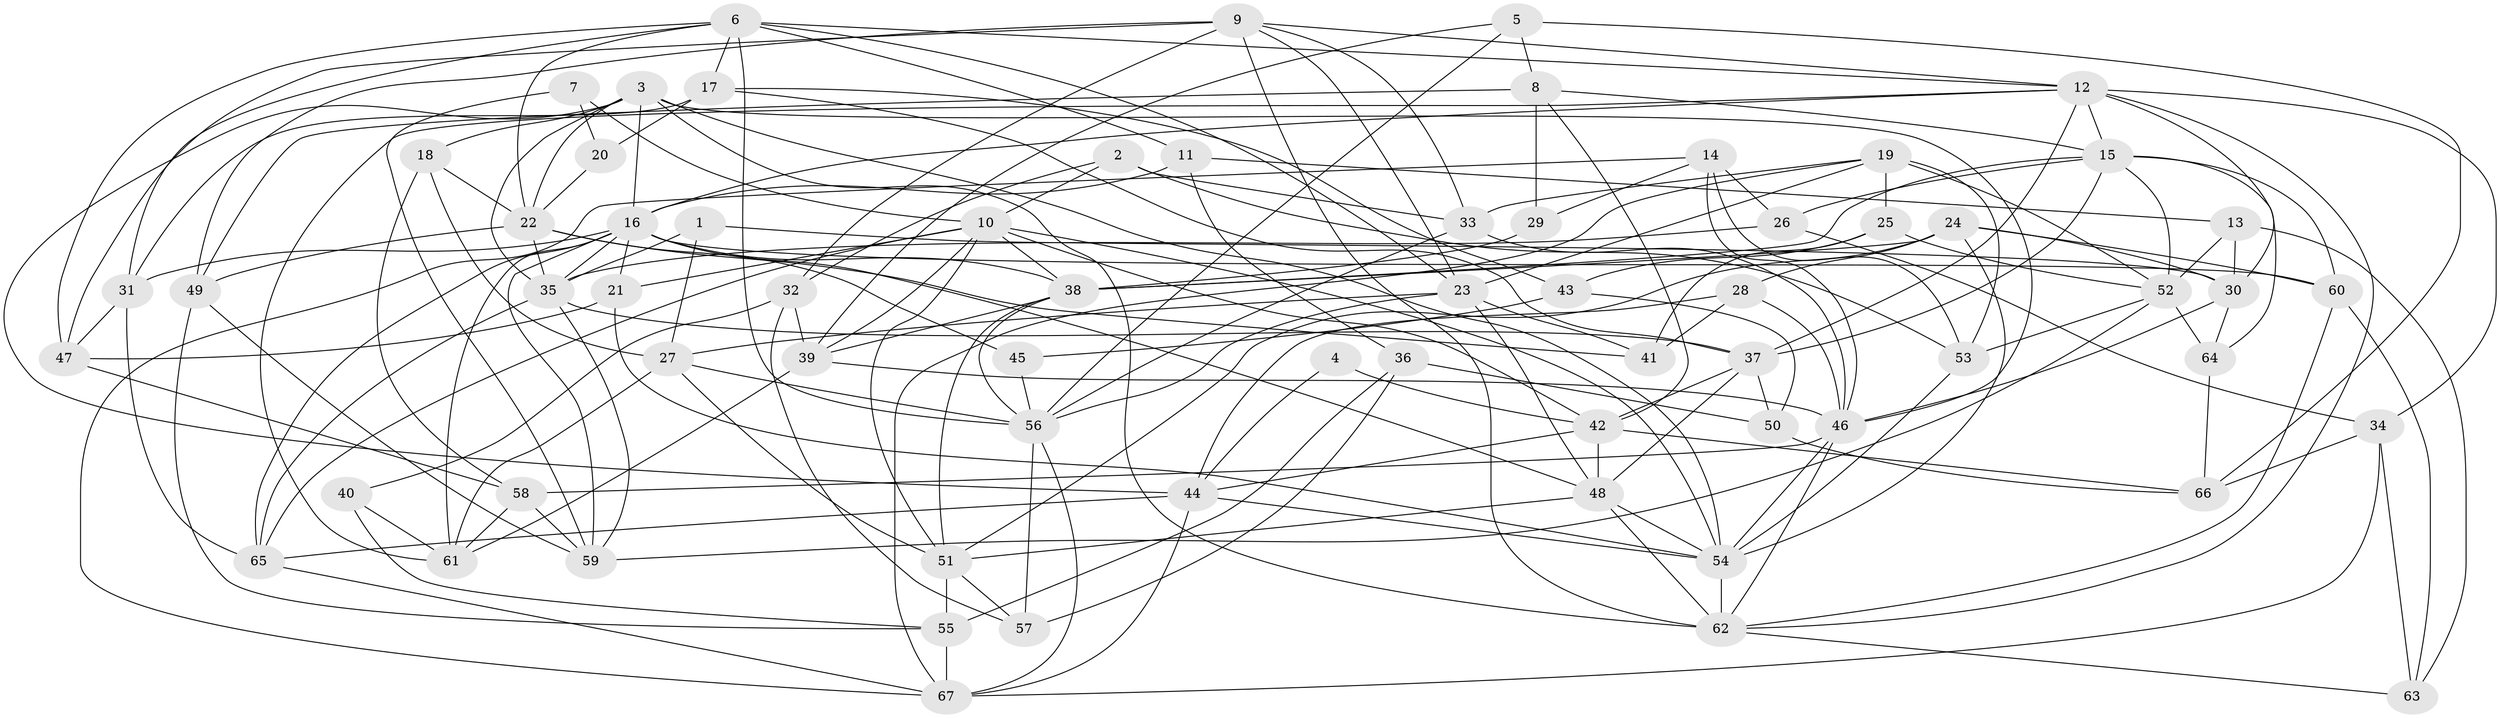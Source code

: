 // original degree distribution, {5: 0.1865671641791045, 4: 0.26865671641791045, 6: 0.08955223880597014, 3: 0.26865671641791045, 2: 0.13432835820895522, 7: 0.04477611940298507, 9: 0.007462686567164179}
// Generated by graph-tools (version 1.1) at 2025/02/03/09/25 03:02:11]
// undirected, 67 vertices, 189 edges
graph export_dot {
graph [start="1"]
  node [color=gray90,style=filled];
  1;
  2;
  3;
  4;
  5;
  6;
  7;
  8;
  9;
  10;
  11;
  12;
  13;
  14;
  15;
  16;
  17;
  18;
  19;
  20;
  21;
  22;
  23;
  24;
  25;
  26;
  27;
  28;
  29;
  30;
  31;
  32;
  33;
  34;
  35;
  36;
  37;
  38;
  39;
  40;
  41;
  42;
  43;
  44;
  45;
  46;
  47;
  48;
  49;
  50;
  51;
  52;
  53;
  54;
  55;
  56;
  57;
  58;
  59;
  60;
  61;
  62;
  63;
  64;
  65;
  66;
  67;
  1 -- 27 [weight=1.0];
  1 -- 30 [weight=1.0];
  1 -- 35 [weight=1.0];
  2 -- 10 [weight=1.0];
  2 -- 32 [weight=1.0];
  2 -- 33 [weight=1.0];
  2 -- 53 [weight=1.0];
  3 -- 16 [weight=1.0];
  3 -- 18 [weight=1.0];
  3 -- 22 [weight=1.0];
  3 -- 35 [weight=1.0];
  3 -- 44 [weight=1.0];
  3 -- 46 [weight=1.0];
  3 -- 54 [weight=1.0];
  3 -- 62 [weight=1.0];
  4 -- 42 [weight=1.0];
  4 -- 44 [weight=1.0];
  5 -- 8 [weight=1.0];
  5 -- 39 [weight=1.0];
  5 -- 56 [weight=1.0];
  5 -- 66 [weight=1.0];
  6 -- 11 [weight=1.0];
  6 -- 12 [weight=1.0];
  6 -- 17 [weight=1.0];
  6 -- 22 [weight=1.0];
  6 -- 23 [weight=1.0];
  6 -- 31 [weight=1.0];
  6 -- 47 [weight=1.0];
  6 -- 56 [weight=1.0];
  7 -- 10 [weight=1.0];
  7 -- 20 [weight=1.0];
  7 -- 59 [weight=1.0];
  8 -- 15 [weight=1.0];
  8 -- 29 [weight=1.0];
  8 -- 42 [weight=1.0];
  8 -- 49 [weight=1.0];
  9 -- 12 [weight=1.0];
  9 -- 23 [weight=1.0];
  9 -- 32 [weight=1.0];
  9 -- 33 [weight=1.0];
  9 -- 47 [weight=1.0];
  9 -- 49 [weight=1.0];
  9 -- 62 [weight=1.0];
  10 -- 21 [weight=1.0];
  10 -- 38 [weight=1.0];
  10 -- 39 [weight=1.0];
  10 -- 42 [weight=1.0];
  10 -- 51 [weight=1.0];
  10 -- 54 [weight=1.0];
  10 -- 65 [weight=1.0];
  11 -- 13 [weight=1.0];
  11 -- 16 [weight=1.0];
  11 -- 36 [weight=2.0];
  12 -- 15 [weight=1.0];
  12 -- 16 [weight=1.0];
  12 -- 30 [weight=1.0];
  12 -- 34 [weight=2.0];
  12 -- 37 [weight=1.0];
  12 -- 61 [weight=1.0];
  12 -- 62 [weight=1.0];
  13 -- 30 [weight=1.0];
  13 -- 52 [weight=1.0];
  13 -- 63 [weight=1.0];
  14 -- 26 [weight=1.0];
  14 -- 29 [weight=1.0];
  14 -- 46 [weight=1.0];
  14 -- 53 [weight=1.0];
  14 -- 67 [weight=1.0];
  15 -- 26 [weight=1.0];
  15 -- 37 [weight=1.0];
  15 -- 38 [weight=1.0];
  15 -- 52 [weight=1.0];
  15 -- 60 [weight=1.0];
  15 -- 64 [weight=1.0];
  16 -- 21 [weight=1.0];
  16 -- 31 [weight=1.0];
  16 -- 35 [weight=1.0];
  16 -- 38 [weight=1.0];
  16 -- 48 [weight=1.0];
  16 -- 59 [weight=1.0];
  16 -- 60 [weight=1.0];
  16 -- 61 [weight=1.0];
  16 -- 65 [weight=1.0];
  17 -- 20 [weight=1.0];
  17 -- 31 [weight=1.0];
  17 -- 37 [weight=1.0];
  17 -- 43 [weight=1.0];
  18 -- 22 [weight=1.0];
  18 -- 27 [weight=1.0];
  18 -- 58 [weight=1.0];
  19 -- 23 [weight=1.0];
  19 -- 25 [weight=2.0];
  19 -- 33 [weight=2.0];
  19 -- 52 [weight=2.0];
  19 -- 53 [weight=2.0];
  19 -- 67 [weight=1.0];
  20 -- 22 [weight=1.0];
  21 -- 47 [weight=1.0];
  21 -- 54 [weight=1.0];
  22 -- 35 [weight=1.0];
  22 -- 41 [weight=1.0];
  22 -- 45 [weight=1.0];
  22 -- 49 [weight=1.0];
  23 -- 27 [weight=1.0];
  23 -- 41 [weight=1.0];
  23 -- 48 [weight=1.0];
  23 -- 56 [weight=1.0];
  24 -- 28 [weight=1.0];
  24 -- 30 [weight=1.0];
  24 -- 38 [weight=1.0];
  24 -- 51 [weight=1.0];
  24 -- 54 [weight=1.0];
  24 -- 60 [weight=1.0];
  25 -- 41 [weight=1.0];
  25 -- 43 [weight=1.0];
  25 -- 52 [weight=1.0];
  26 -- 34 [weight=1.0];
  26 -- 35 [weight=1.0];
  27 -- 51 [weight=1.0];
  27 -- 56 [weight=1.0];
  27 -- 61 [weight=1.0];
  28 -- 41 [weight=1.0];
  28 -- 44 [weight=1.0];
  28 -- 46 [weight=2.0];
  29 -- 38 [weight=1.0];
  30 -- 46 [weight=1.0];
  30 -- 64 [weight=1.0];
  31 -- 47 [weight=1.0];
  31 -- 65 [weight=1.0];
  32 -- 39 [weight=1.0];
  32 -- 40 [weight=1.0];
  32 -- 57 [weight=1.0];
  33 -- 46 [weight=1.0];
  33 -- 56 [weight=1.0];
  34 -- 63 [weight=1.0];
  34 -- 66 [weight=1.0];
  34 -- 67 [weight=1.0];
  35 -- 37 [weight=1.0];
  35 -- 59 [weight=1.0];
  35 -- 65 [weight=1.0];
  36 -- 50 [weight=1.0];
  36 -- 55 [weight=1.0];
  36 -- 57 [weight=1.0];
  37 -- 42 [weight=1.0];
  37 -- 48 [weight=1.0];
  37 -- 50 [weight=1.0];
  38 -- 39 [weight=1.0];
  38 -- 51 [weight=1.0];
  38 -- 56 [weight=1.0];
  39 -- 46 [weight=1.0];
  39 -- 61 [weight=1.0];
  40 -- 55 [weight=1.0];
  40 -- 61 [weight=1.0];
  42 -- 44 [weight=1.0];
  42 -- 48 [weight=1.0];
  42 -- 66 [weight=1.0];
  43 -- 45 [weight=1.0];
  43 -- 50 [weight=1.0];
  44 -- 54 [weight=1.0];
  44 -- 65 [weight=1.0];
  44 -- 67 [weight=1.0];
  45 -- 56 [weight=1.0];
  46 -- 54 [weight=1.0];
  46 -- 58 [weight=1.0];
  46 -- 62 [weight=1.0];
  47 -- 58 [weight=1.0];
  48 -- 51 [weight=1.0];
  48 -- 54 [weight=1.0];
  48 -- 62 [weight=1.0];
  49 -- 55 [weight=1.0];
  49 -- 59 [weight=1.0];
  50 -- 66 [weight=1.0];
  51 -- 55 [weight=1.0];
  51 -- 57 [weight=1.0];
  52 -- 53 [weight=1.0];
  52 -- 59 [weight=1.0];
  52 -- 64 [weight=1.0];
  53 -- 54 [weight=1.0];
  54 -- 62 [weight=2.0];
  55 -- 67 [weight=1.0];
  56 -- 57 [weight=1.0];
  56 -- 67 [weight=1.0];
  58 -- 59 [weight=1.0];
  58 -- 61 [weight=1.0];
  60 -- 62 [weight=1.0];
  60 -- 63 [weight=1.0];
  62 -- 63 [weight=1.0];
  64 -- 66 [weight=1.0];
  65 -- 67 [weight=1.0];
}
